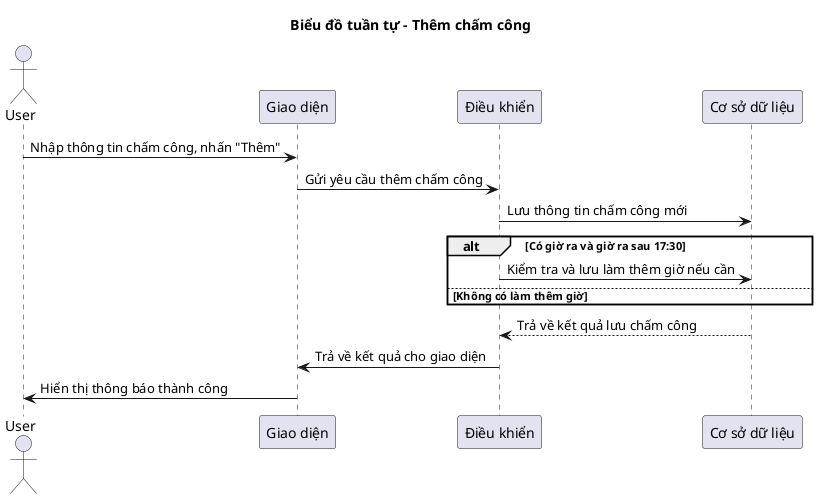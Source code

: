 @startuml
title Biểu đồ tuần tự - Thêm chấm công

actor User
participant "Giao diện" as Boundary
participant "Điều khiển" as Control
participant "Cơ sở dữ liệu" as Entity

User -> Boundary : Nhập thông tin chấm công, nhấn "Thêm"
Boundary -> Control : Gửi yêu cầu thêm chấm công
Control -> Entity : Lưu thông tin chấm công mới
alt Có giờ ra và giờ ra sau 17:30
    Control -> Entity : Kiểm tra và lưu làm thêm giờ nếu cần
else Không có làm thêm giờ
    note right: Không xử lý làm thêm giờ
end
Entity --> Control : Trả về kết quả lưu chấm công
Control -> Boundary : Trả về kết quả cho giao diện
Boundary -> User : Hiển thị thông báo thành công

@enduml
